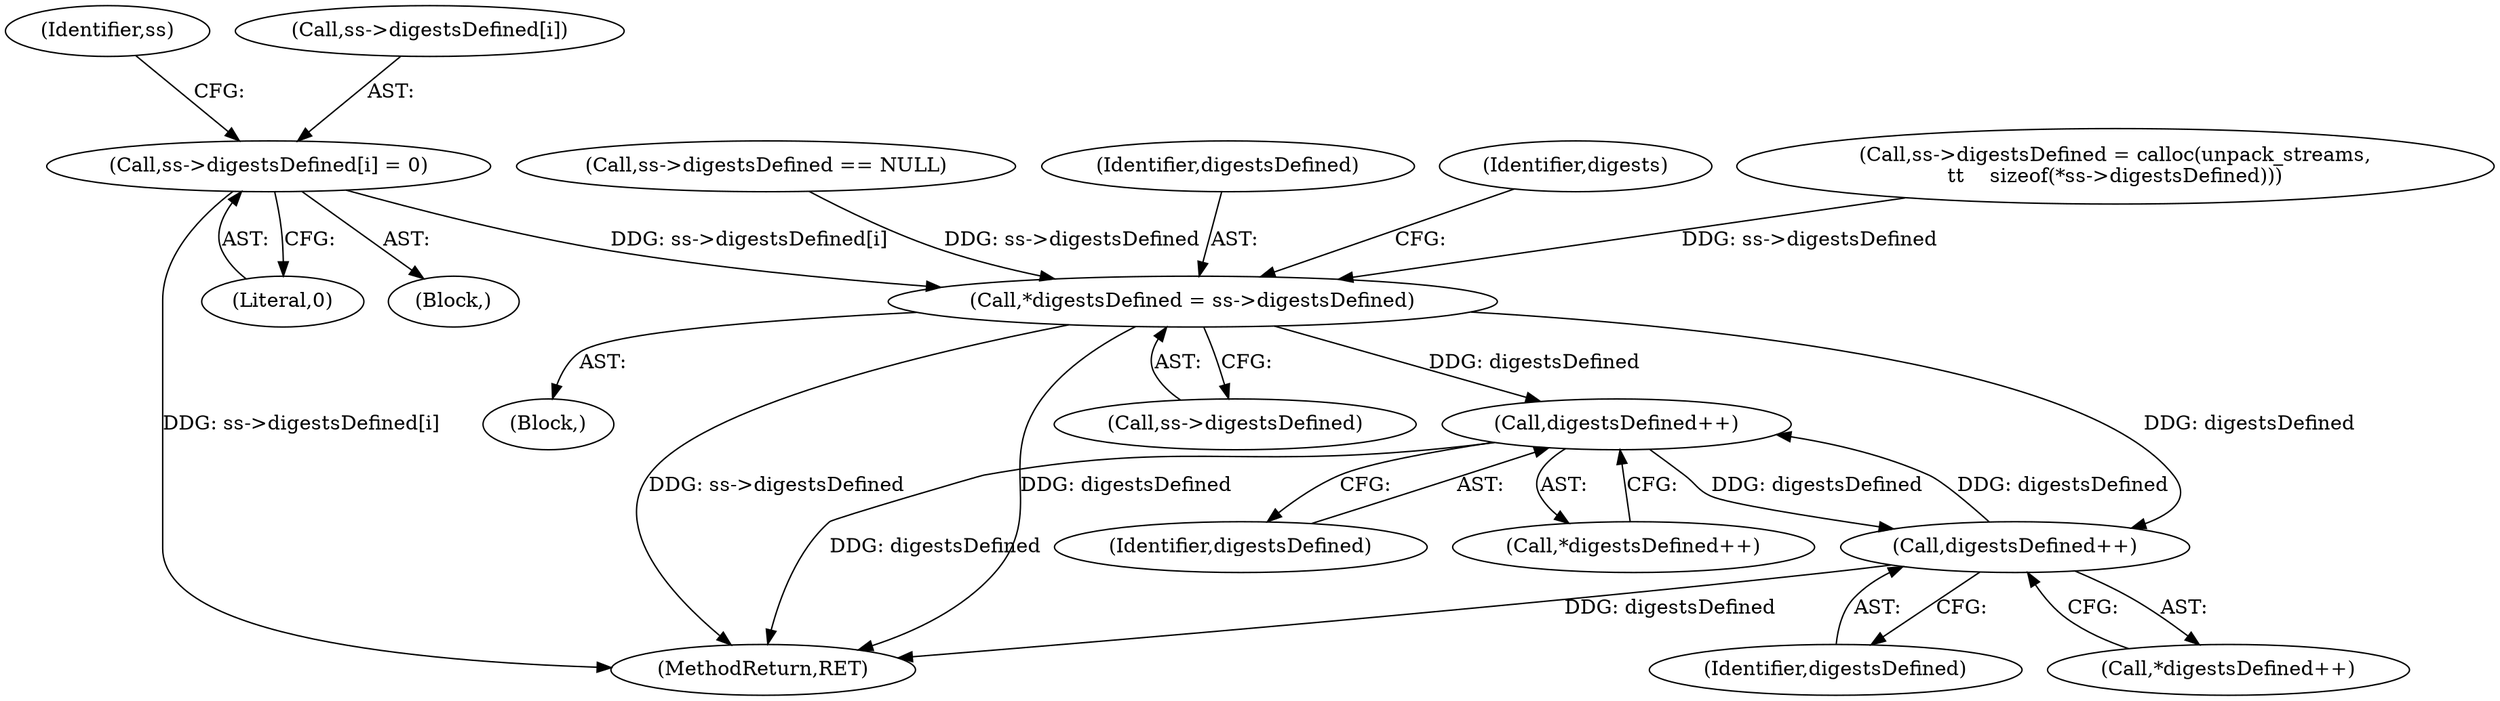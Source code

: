 digraph "0_libarchive_e79ef306afe332faf22e9b442a2c6b59cb175573@array" {
"1000396" [label="(Call,ss->digestsDefined[i] = 0)"];
"1000454" [label="(Call,*digestsDefined = ss->digestsDefined)"];
"1000517" [label="(Call,digestsDefined++)"];
"1000551" [label="(Call,digestsDefined++)"];
"1000280" [label="(Call,ss->digestsDefined == NULL)"];
"1000406" [label="(Identifier,ss)"];
"1000518" [label="(Identifier,digestsDefined)"];
"1000395" [label="(Block,)"];
"1000396" [label="(Call,ss->digestsDefined[i] = 0)"];
"1000454" [label="(Call,*digestsDefined = ss->digestsDefined)"];
"1000455" [label="(Identifier,digestsDefined)"];
"1000551" [label="(Call,digestsDefined++)"];
"1000517" [label="(Call,digestsDefined++)"];
"1000550" [label="(Call,*digestsDefined++)"];
"1000397" [label="(Call,ss->digestsDefined[i])"];
"1000402" [label="(Literal,0)"];
"1000461" [label="(Identifier,digests)"];
"1000552" [label="(Identifier,digestsDefined)"];
"1000594" [label="(MethodReturn,RET)"];
"1000516" [label="(Call,*digestsDefined++)"];
"1000456" [label="(Call,ss->digestsDefined)"];
"1000250" [label="(Call,ss->digestsDefined = calloc(unpack_streams,\n\t\t    sizeof(*ss->digestsDefined)))"];
"1000451" [label="(Block,)"];
"1000396" -> "1000395"  [label="AST: "];
"1000396" -> "1000402"  [label="CFG: "];
"1000397" -> "1000396"  [label="AST: "];
"1000402" -> "1000396"  [label="AST: "];
"1000406" -> "1000396"  [label="CFG: "];
"1000396" -> "1000594"  [label="DDG: ss->digestsDefined[i]"];
"1000396" -> "1000454"  [label="DDG: ss->digestsDefined[i]"];
"1000454" -> "1000451"  [label="AST: "];
"1000454" -> "1000456"  [label="CFG: "];
"1000455" -> "1000454"  [label="AST: "];
"1000456" -> "1000454"  [label="AST: "];
"1000461" -> "1000454"  [label="CFG: "];
"1000454" -> "1000594"  [label="DDG: digestsDefined"];
"1000454" -> "1000594"  [label="DDG: ss->digestsDefined"];
"1000250" -> "1000454"  [label="DDG: ss->digestsDefined"];
"1000280" -> "1000454"  [label="DDG: ss->digestsDefined"];
"1000454" -> "1000517"  [label="DDG: digestsDefined"];
"1000454" -> "1000551"  [label="DDG: digestsDefined"];
"1000517" -> "1000516"  [label="AST: "];
"1000517" -> "1000518"  [label="CFG: "];
"1000518" -> "1000517"  [label="AST: "];
"1000516" -> "1000517"  [label="CFG: "];
"1000517" -> "1000594"  [label="DDG: digestsDefined"];
"1000551" -> "1000517"  [label="DDG: digestsDefined"];
"1000517" -> "1000551"  [label="DDG: digestsDefined"];
"1000551" -> "1000550"  [label="AST: "];
"1000551" -> "1000552"  [label="CFG: "];
"1000552" -> "1000551"  [label="AST: "];
"1000550" -> "1000551"  [label="CFG: "];
"1000551" -> "1000594"  [label="DDG: digestsDefined"];
}
